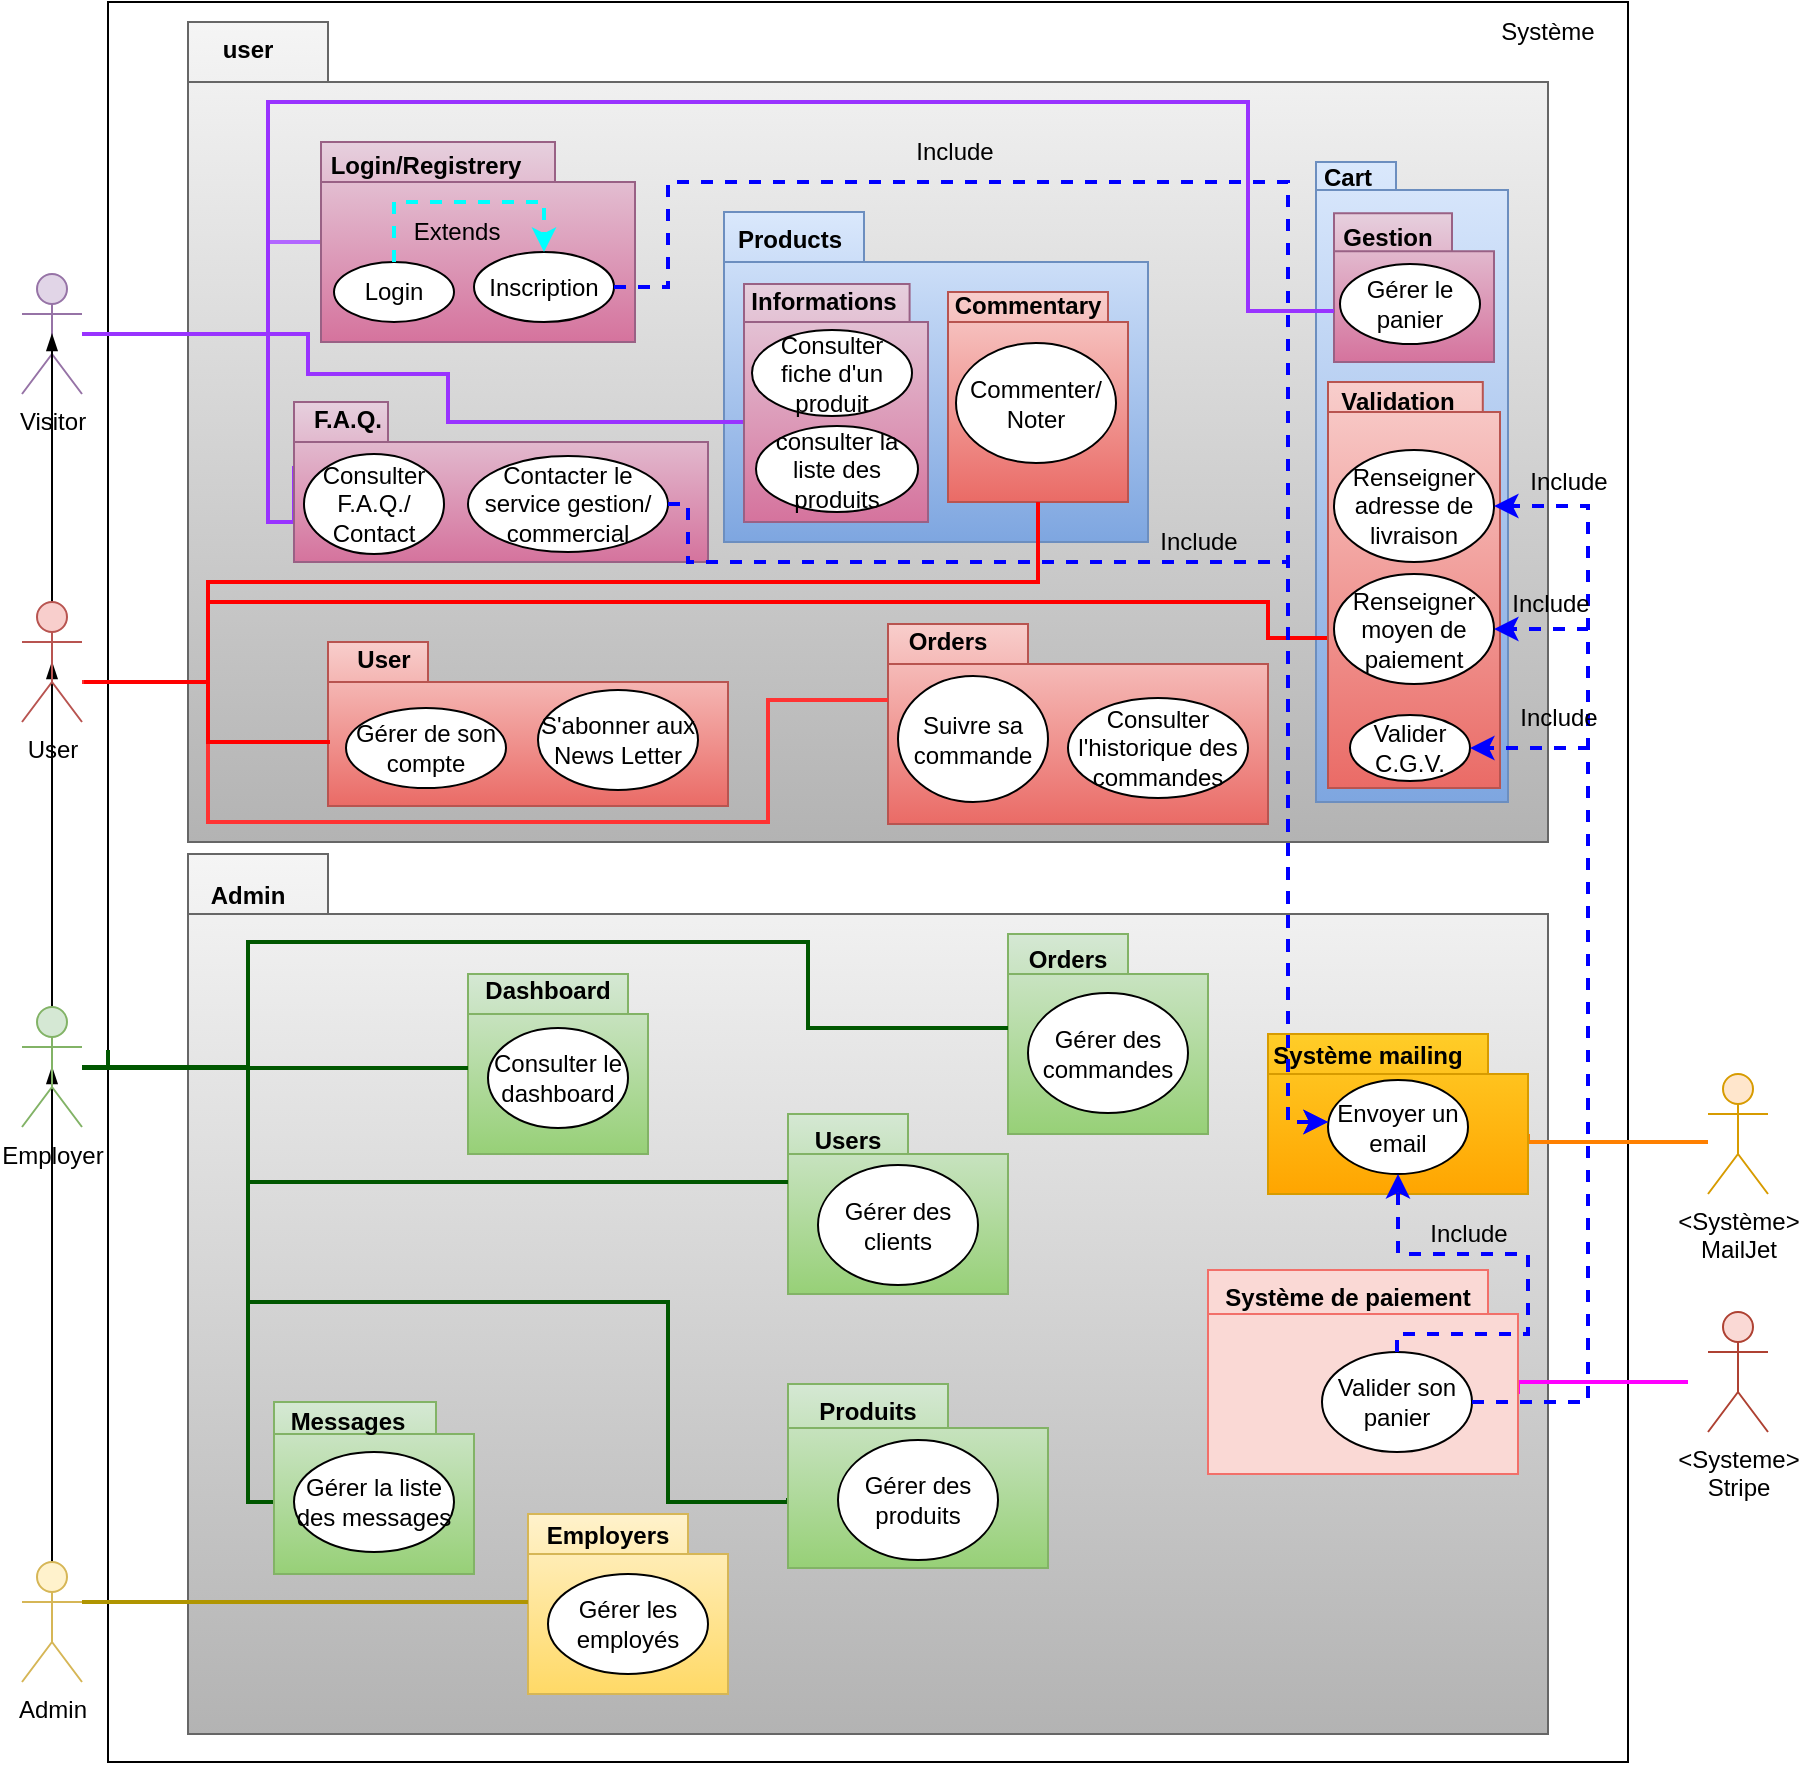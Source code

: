 <mxfile version="17.5.0" type="github">
  <diagram id="VjBEVc5tbbLQuuk-jeCd" name="Page-1">
    <mxGraphModel dx="1490" dy="2178" grid="1" gridSize="10" guides="1" tooltips="1" connect="1" arrows="1" fold="1" page="1" pageScale="1" pageWidth="1169" pageHeight="1654" math="0" shadow="0">
      <root>
        <mxCell id="0" />
        <mxCell id="1" parent="0" />
        <mxCell id="GgiNF_mnxroYL-VHbU-X-1" value="" style="rounded=0;whiteSpace=wrap;html=1;" vertex="1" parent="1">
          <mxGeometry x="140" y="-100" width="760" height="880" as="geometry" />
        </mxCell>
        <mxCell id="GgiNF_mnxroYL-VHbU-X-2" value="" style="shape=folder;fontStyle=1;spacingTop=10;tabWidth=70;tabHeight=30;tabPosition=left;html=1;fillColor=#f5f5f5;gradientColor=#b3b3b3;strokeColor=#666666;" vertex="1" parent="1">
          <mxGeometry x="180" y="326" width="680" height="440" as="geometry" />
        </mxCell>
        <mxCell id="GgiNF_mnxroYL-VHbU-X-3" value="" style="shape=folder;fontStyle=1;spacingTop=10;tabWidth=70;tabHeight=30;tabPosition=left;html=1;fillColor=#f5f5f5;strokeColor=#666666;gradientColor=#b3b3b3;" vertex="1" parent="1">
          <mxGeometry x="180" y="-90" width="680" height="410" as="geometry" />
        </mxCell>
        <mxCell id="GgiNF_mnxroYL-VHbU-X-4" value="" style="shape=folder;fontStyle=1;spacingTop=10;tabWidth=70;tabHeight=25;tabPosition=left;html=1;fillColor=#dae8fc;gradientColor=#7ea6e0;strokeColor=#6c8ebf;" vertex="1" parent="1">
          <mxGeometry x="448" y="5" width="212" height="165" as="geometry" />
        </mxCell>
        <mxCell id="GgiNF_mnxroYL-VHbU-X-5" value="" style="shape=folder;fontStyle=1;spacingTop=10;tabWidth=50;tabHeight=20;tabPosition=left;html=1;fillColor=#f8cecc;gradientColor=#ea6b66;strokeColor=#b85450;" vertex="1" parent="1">
          <mxGeometry x="250" y="220" width="200" height="82" as="geometry" />
        </mxCell>
        <mxCell id="GgiNF_mnxroYL-VHbU-X-6" value="" style="shape=folder;fontStyle=1;spacingTop=10;tabWidth=40;tabHeight=14;tabPosition=left;html=1;fillColor=#dae8fc;gradientColor=#7ea6e0;strokeColor=#6c8ebf;" vertex="1" parent="1">
          <mxGeometry x="744" y="-20" width="96" height="320" as="geometry" />
        </mxCell>
        <mxCell id="GgiNF_mnxroYL-VHbU-X-7" value="" style="shape=folder;fontStyle=1;spacingTop=10;tabWidth=70;tabHeight=20;tabPosition=left;html=1;fillColor=#f8cecc;gradientColor=#ea6b66;strokeColor=#b85450;" vertex="1" parent="1">
          <mxGeometry x="530" y="211" width="190" height="100" as="geometry" />
        </mxCell>
        <mxCell id="GgiNF_mnxroYL-VHbU-X-9" value="" style="shape=folder;fontStyle=1;spacingTop=10;tabWidth=60;tabHeight=20;tabPosition=left;html=1;fillColor=#d5e8d4;gradientColor=#97d077;strokeColor=#82b366;" vertex="1" parent="1">
          <mxGeometry x="590" y="366" width="100" height="100" as="geometry" />
        </mxCell>
        <mxCell id="GgiNF_mnxroYL-VHbU-X-10" value="" style="shape=folder;fontStyle=1;spacingTop=10;tabWidth=80;tabHeight=20;tabPosition=left;html=1;fillColor=#fff2cc;gradientColor=#ffd966;strokeColor=#d6b656;" vertex="1" parent="1">
          <mxGeometry x="350" y="656" width="100" height="90" as="geometry" />
        </mxCell>
        <mxCell id="GgiNF_mnxroYL-VHbU-X-11" value="" style="shape=folder;fontStyle=1;spacingTop=10;tabWidth=60;tabHeight=20;tabPosition=left;html=1;fillColor=#d5e8d4;gradientColor=#97d077;strokeColor=#82b366;" vertex="1" parent="1">
          <mxGeometry x="480" y="456" width="110" height="90" as="geometry" />
        </mxCell>
        <mxCell id="GgiNF_mnxroYL-VHbU-X-12" style="edgeStyle=orthogonalEdgeStyle;rounded=0;orthogonalLoop=1;jettySize=auto;html=1;entryX=0.5;entryY=0.5;entryDx=0;entryDy=0;entryPerimeter=0;endArrow=blockThin;endFill=1;" edge="1" parent="1" source="GgiNF_mnxroYL-VHbU-X-30" target="GgiNF_mnxroYL-VHbU-X-24">
          <mxGeometry relative="1" as="geometry" />
        </mxCell>
        <mxCell id="GgiNF_mnxroYL-VHbU-X-13" style="edgeStyle=orthogonalEdgeStyle;rounded=0;orthogonalLoop=1;jettySize=auto;html=1;entryX=0.5;entryY=0.5;entryDx=0;entryDy=0;entryPerimeter=0;endArrow=blockThin;endFill=1;" edge="1" parent="1" source="GgiNF_mnxroYL-VHbU-X-15" target="GgiNF_mnxroYL-VHbU-X-30">
          <mxGeometry relative="1" as="geometry" />
        </mxCell>
        <mxCell id="GgiNF_mnxroYL-VHbU-X-14" style="edgeStyle=orthogonalEdgeStyle;rounded=0;orthogonalLoop=1;jettySize=auto;html=1;exitX=1;exitY=0.333;exitDx=0;exitDy=0;exitPerimeter=0;endArrow=none;endFill=0;fillColor=#e3c800;strokeColor=#B09500;strokeWidth=2;" edge="1" parent="1" source="GgiNF_mnxroYL-VHbU-X-15">
          <mxGeometry relative="1" as="geometry">
            <Array as="points">
              <mxPoint x="350" y="700" />
            </Array>
            <mxPoint x="350" y="700" as="targetPoint" />
          </mxGeometry>
        </mxCell>
        <mxCell id="GgiNF_mnxroYL-VHbU-X-15" value="Admin" style="shape=umlActor;verticalLabelPosition=bottom;verticalAlign=top;html=1;outlineConnect=0;fillColor=#fff2cc;strokeColor=#d6b656;" vertex="1" parent="1">
          <mxGeometry x="97" y="680" width="30" height="60" as="geometry" />
        </mxCell>
        <mxCell id="GgiNF_mnxroYL-VHbU-X-16" style="edgeStyle=orthogonalEdgeStyle;rounded=0;orthogonalLoop=1;jettySize=auto;html=1;entryX=0.009;entryY=0.645;entryDx=0;entryDy=0;entryPerimeter=0;endArrow=none;endFill=0;strokeWidth=2;strokeColor=#FF0000;" edge="1" parent="1" target="GgiNF_mnxroYL-VHbU-X-104">
          <mxGeometry relative="1" as="geometry">
            <Array as="points">
              <mxPoint x="190" y="240" />
              <mxPoint x="190" y="200" />
              <mxPoint x="720" y="200" />
              <mxPoint x="720" y="218" />
              <mxPoint x="751" y="218" />
            </Array>
            <mxPoint x="140" y="240" as="sourcePoint" />
          </mxGeometry>
        </mxCell>
        <mxCell id="GgiNF_mnxroYL-VHbU-X-17" style="edgeStyle=orthogonalEdgeStyle;rounded=0;orthogonalLoop=1;jettySize=auto;html=1;endArrow=none;endFill=0;entryX=0;entryY=0;entryDx=0;entryDy=69;entryPerimeter=0;strokeWidth=2;strokeColor=#9933FF;" edge="1" parent="1" target="GgiNF_mnxroYL-VHbU-X-94">
          <mxGeometry relative="1" as="geometry">
            <mxPoint x="130" y="66" as="sourcePoint" />
            <mxPoint x="680" y="48" as="targetPoint" />
            <Array as="points">
              <mxPoint x="240" y="66" />
              <mxPoint x="240" y="86" />
              <mxPoint x="310" y="86" />
              <mxPoint x="310" y="110" />
            </Array>
          </mxGeometry>
        </mxCell>
        <mxCell id="GgiNF_mnxroYL-VHbU-X-18" style="edgeStyle=orthogonalEdgeStyle;rounded=0;orthogonalLoop=1;jettySize=auto;html=1;endArrow=none;endFill=0;strokeWidth=2;strokeColor=#B266FF;" edge="1" parent="1" source="GgiNF_mnxroYL-VHbU-X-20">
          <mxGeometry relative="1" as="geometry">
            <Array as="points">
              <mxPoint x="220" y="66" />
              <mxPoint x="220" y="20" />
            </Array>
            <mxPoint x="310" y="20" as="targetPoint" />
          </mxGeometry>
        </mxCell>
        <mxCell id="GgiNF_mnxroYL-VHbU-X-19" style="edgeStyle=orthogonalEdgeStyle;rounded=0;orthogonalLoop=1;jettySize=auto;html=1;entryX=0;entryY=0;entryDx=0;entryDy=32;entryPerimeter=0;endArrow=none;endFill=0;strokeWidth=2;strokeColor=#9933FF;" edge="1" parent="1" source="GgiNF_mnxroYL-VHbU-X-20" target="GgiNF_mnxroYL-VHbU-X-42">
          <mxGeometry relative="1" as="geometry">
            <Array as="points">
              <mxPoint x="220" y="66" />
              <mxPoint x="220" y="160" />
              <mxPoint x="233" y="160" />
            </Array>
          </mxGeometry>
        </mxCell>
        <mxCell id="GgiNF_mnxroYL-VHbU-X-20" value="Visitor" style="shape=umlActor;verticalLabelPosition=bottom;verticalAlign=top;html=1;outlineConnect=0;fillColor=#e1d5e7;strokeColor=#9673a6;" vertex="1" parent="1">
          <mxGeometry x="97" y="36" width="30" height="60" as="geometry" />
        </mxCell>
        <mxCell id="GgiNF_mnxroYL-VHbU-X-21" style="edgeStyle=orthogonalEdgeStyle;rounded=0;orthogonalLoop=1;jettySize=auto;html=1;entryX=0.5;entryY=0.5;entryDx=0;entryDy=0;entryPerimeter=0;endArrow=blockThin;endFill=1;" edge="1" parent="1" source="GgiNF_mnxroYL-VHbU-X-24" target="GgiNF_mnxroYL-VHbU-X-20">
          <mxGeometry relative="1" as="geometry" />
        </mxCell>
        <mxCell id="GgiNF_mnxroYL-VHbU-X-22" style="edgeStyle=orthogonalEdgeStyle;rounded=0;orthogonalLoop=1;jettySize=auto;html=1;endArrow=none;endFill=0;strokeWidth=2;strokeColor=#FF3333;" edge="1" parent="1" source="GgiNF_mnxroYL-VHbU-X-24">
          <mxGeometry relative="1" as="geometry">
            <Array as="points">
              <mxPoint x="190" y="240" />
              <mxPoint x="190" y="310" />
              <mxPoint x="470" y="310" />
              <mxPoint x="470" y="249" />
            </Array>
            <mxPoint x="530" y="249" as="targetPoint" />
          </mxGeometry>
        </mxCell>
        <mxCell id="GgiNF_mnxroYL-VHbU-X-23" style="edgeStyle=orthogonalEdgeStyle;rounded=0;orthogonalLoop=1;jettySize=auto;html=1;strokeWidth=2;endArrow=none;endFill=0;strokeColor=#FF0000;" edge="1" parent="1">
          <mxGeometry relative="1" as="geometry">
            <Array as="points">
              <mxPoint x="190" y="240" />
              <mxPoint x="190" y="270" />
              <mxPoint x="251" y="270" />
            </Array>
            <mxPoint x="128" y="240" as="sourcePoint" />
            <mxPoint x="251" y="270" as="targetPoint" />
          </mxGeometry>
        </mxCell>
        <mxCell id="GgiNF_mnxroYL-VHbU-X-24" value="User" style="shape=umlActor;verticalLabelPosition=bottom;verticalAlign=top;html=1;outlineConnect=0;fillColor=#f8cecc;strokeColor=#b85450;" vertex="1" parent="1">
          <mxGeometry x="97" y="200" width="30" height="60" as="geometry" />
        </mxCell>
        <mxCell id="GgiNF_mnxroYL-VHbU-X-25" style="edgeStyle=orthogonalEdgeStyle;rounded=0;orthogonalLoop=1;jettySize=auto;html=1;entryX=0;entryY=0;entryDx=0;entryDy=47;entryPerimeter=0;endArrow=none;endFill=0;fillColor=#008a00;strokeColor=#005700;strokeWidth=2;" edge="1" parent="1" source="GgiNF_mnxroYL-VHbU-X-30" target="GgiNF_mnxroYL-VHbU-X-9">
          <mxGeometry relative="1" as="geometry">
            <Array as="points">
              <mxPoint x="210" y="433" />
              <mxPoint x="210" y="370" />
              <mxPoint x="490" y="370" />
              <mxPoint x="490" y="413" />
            </Array>
          </mxGeometry>
        </mxCell>
        <mxCell id="GgiNF_mnxroYL-VHbU-X-26" style="edgeStyle=orthogonalEdgeStyle;rounded=0;orthogonalLoop=1;jettySize=auto;html=1;endArrow=none;endFill=0;strokeWidth=2;fillColor=#008a00;strokeColor=#005700;" edge="1" parent="1">
          <mxGeometry relative="1" as="geometry">
            <Array as="points">
              <mxPoint x="210" y="433" />
              <mxPoint x="210" y="490" />
              <mxPoint x="480" y="490" />
            </Array>
            <mxPoint x="127" y="433" as="sourcePoint" />
            <mxPoint x="480" y="490" as="targetPoint" />
          </mxGeometry>
        </mxCell>
        <mxCell id="GgiNF_mnxroYL-VHbU-X-28" style="edgeStyle=orthogonalEdgeStyle;rounded=0;orthogonalLoop=1;jettySize=auto;html=1;entryX=0;entryY=0;entryDx=0;entryDy=57;entryPerimeter=0;endArrow=none;endFill=0;fillColor=#008a00;strokeColor=#005700;strokeWidth=2;" edge="1" parent="1" target="GgiNF_mnxroYL-VHbU-X-31">
          <mxGeometry relative="1" as="geometry">
            <mxPoint x="140" y="434" as="sourcePoint" />
            <Array as="points">
              <mxPoint x="140" y="433" />
              <mxPoint x="210" y="433" />
              <mxPoint x="210" y="550" />
              <mxPoint x="420" y="550" />
              <mxPoint x="420" y="650" />
              <mxPoint x="480" y="650" />
            </Array>
            <mxPoint x="480" y="607" as="targetPoint" />
          </mxGeometry>
        </mxCell>
        <mxCell id="GgiNF_mnxroYL-VHbU-X-29" style="edgeStyle=orthogonalEdgeStyle;rounded=0;orthogonalLoop=1;jettySize=auto;html=1;entryX=0;entryY=0;entryDx=0;entryDy=51;entryPerimeter=0;endArrow=none;endFill=0;strokeWidth=2;fillColor=#008a00;strokeColor=#005700;" edge="1" parent="1" target="GgiNF_mnxroYL-VHbU-X-43">
          <mxGeometry relative="1" as="geometry">
            <Array as="points">
              <mxPoint x="140" y="433" />
              <mxPoint x="210" y="433" />
              <mxPoint x="210" y="650" />
            </Array>
            <mxPoint x="140" y="424" as="sourcePoint" />
            <mxPoint x="223" y="616" as="targetPoint" />
          </mxGeometry>
        </mxCell>
        <mxCell id="GgiNF_mnxroYL-VHbU-X-30" value="Employer" style="shape=umlActor;verticalLabelPosition=bottom;verticalAlign=top;html=1;outlineConnect=0;fillColor=#d5e8d4;strokeColor=#82b366;" vertex="1" parent="1">
          <mxGeometry x="97" y="402.5" width="30" height="60" as="geometry" />
        </mxCell>
        <mxCell id="GgiNF_mnxroYL-VHbU-X-31" value="" style="shape=folder;fontStyle=1;spacingTop=10;tabWidth=80;tabHeight=22;tabPosition=left;html=1;fillColor=#d5e8d4;gradientColor=#97d077;strokeColor=#82b366;" vertex="1" parent="1">
          <mxGeometry x="480" y="591" width="130" height="92" as="geometry" />
        </mxCell>
        <mxCell id="GgiNF_mnxroYL-VHbU-X-32" value="" style="shape=folder;fontStyle=1;spacingTop=10;tabWidth=117;tabHeight=20;tabPosition=left;html=1;fillColor=#e6d0de;gradientColor=#d5739d;strokeColor=#996185;" vertex="1" parent="1">
          <mxGeometry x="246.5" y="-30" width="157" height="100" as="geometry" />
        </mxCell>
        <mxCell id="GgiNF_mnxroYL-VHbU-X-33" style="edgeStyle=orthogonalEdgeStyle;rounded=0;orthogonalLoop=1;jettySize=auto;html=1;entryX=0;entryY=0;entryDx=155;entryDy=62;endArrow=none;endFill=0;strokeWidth=2;entryPerimeter=0;fillColor=#d80073;strokeColor=#FF00FF;" edge="1" parent="1" target="GgiNF_mnxroYL-VHbU-X-37">
          <mxGeometry relative="1" as="geometry">
            <mxPoint x="930" y="590" as="sourcePoint" />
            <Array as="points">
              <mxPoint x="845" y="590" />
            </Array>
          </mxGeometry>
        </mxCell>
        <mxCell id="GgiNF_mnxroYL-VHbU-X-34" value="&amp;lt;Systeme&amp;gt;&lt;br&gt;Stripe" style="shape=umlActor;verticalLabelPosition=bottom;verticalAlign=top;html=1;outlineConnect=0;fillColor=#fad9d5;strokeColor=#ae4132;" vertex="1" parent="1">
          <mxGeometry x="940" y="555" width="30" height="60" as="geometry" />
        </mxCell>
        <mxCell id="GgiNF_mnxroYL-VHbU-X-35" style="edgeStyle=orthogonalEdgeStyle;rounded=0;orthogonalLoop=1;jettySize=auto;html=1;entryX=0;entryY=0;entryDx=130;entryDy=50;entryPerimeter=0;endArrow=none;endFill=0;strokeWidth=2;strokeColor=#FF8000;" edge="1" parent="1" source="GgiNF_mnxroYL-VHbU-X-36" target="GgiNF_mnxroYL-VHbU-X-38">
          <mxGeometry relative="1" as="geometry">
            <Array as="points">
              <mxPoint x="850" y="470" />
            </Array>
          </mxGeometry>
        </mxCell>
        <mxCell id="GgiNF_mnxroYL-VHbU-X-36" value="&amp;lt;Système&amp;gt;&lt;br&gt;MailJet" style="shape=umlActor;verticalLabelPosition=bottom;verticalAlign=top;html=1;outlineConnect=0;fillColor=#ffe6cc;strokeColor=#d79b00;" vertex="1" parent="1">
          <mxGeometry x="940" y="436" width="30" height="60" as="geometry" />
        </mxCell>
        <mxCell id="GgiNF_mnxroYL-VHbU-X-37" value="" style="shape=folder;fontStyle=1;spacingTop=10;tabWidth=140;tabHeight=22;tabPosition=left;html=1;fillColor=#fad9d5;strokeColor=#F26F69;" vertex="1" parent="1">
          <mxGeometry x="690" y="534" width="155" height="102" as="geometry" />
        </mxCell>
        <mxCell id="GgiNF_mnxroYL-VHbU-X-38" value="" style="shape=folder;fontStyle=1;spacingTop=10;tabWidth=110;tabHeight=20;tabPosition=left;html=1;fillColor=#ffcd28;gradientColor=#ffa500;strokeColor=#d79b00;" vertex="1" parent="1">
          <mxGeometry x="720" y="416" width="130" height="80" as="geometry" />
        </mxCell>
        <mxCell id="GgiNF_mnxroYL-VHbU-X-39" value="user" style="text;align=center;fontStyle=1;verticalAlign=middle;spacingLeft=3;spacingRight=3;strokeColor=none;rotatable=0;points=[[0,0.5],[1,0.5]];portConstraint=eastwest;" vertex="1" parent="1">
          <mxGeometry x="170" y="-90" width="80" height="26" as="geometry" />
        </mxCell>
        <mxCell id="GgiNF_mnxroYL-VHbU-X-40" value="Admin" style="text;align=center;fontStyle=1;verticalAlign=middle;spacingLeft=3;spacingRight=3;strokeColor=none;rotatable=0;points=[[0,0.5],[1,0.5]];portConstraint=eastwest;" vertex="1" parent="1">
          <mxGeometry x="170" y="333" width="80" height="26" as="geometry" />
        </mxCell>
        <mxCell id="GgiNF_mnxroYL-VHbU-X-41" value="Système" style="text;html=1;strokeColor=none;fillColor=none;align=center;verticalAlign=middle;whiteSpace=wrap;rounded=0;" vertex="1" parent="1">
          <mxGeometry x="830" y="-100" width="60" height="30" as="geometry" />
        </mxCell>
        <mxCell id="GgiNF_mnxroYL-VHbU-X-42" value="" style="shape=folder;fontStyle=1;spacingTop=10;tabWidth=47;tabHeight=20;tabPosition=left;html=1;fillColor=#e6d0de;gradientColor=#d5739d;strokeColor=#996185;" vertex="1" parent="1">
          <mxGeometry x="233" y="100" width="207" height="80" as="geometry" />
        </mxCell>
        <mxCell id="GgiNF_mnxroYL-VHbU-X-43" value="" style="shape=folder;fontStyle=1;spacingTop=10;tabWidth=81;tabHeight=16;tabPosition=left;html=1;fillColor=#d5e8d4;gradientColor=#97d077;strokeColor=#82b366;" vertex="1" parent="1">
          <mxGeometry x="223" y="600" width="100" height="86" as="geometry" />
        </mxCell>
        <mxCell id="GgiNF_mnxroYL-VHbU-X-45" value="Système de paiement" style="text;align=center;fontStyle=1;verticalAlign=middle;spacingLeft=3;spacingRight=3;strokeColor=none;rotatable=0;points=[[0,0.5],[1,0.5]];portConstraint=eastwest;" vertex="1" parent="1">
          <mxGeometry x="720" y="534" width="80" height="26" as="geometry" />
        </mxCell>
        <mxCell id="GgiNF_mnxroYL-VHbU-X-47" value="Valider son panier" style="ellipse;whiteSpace=wrap;html=1;" vertex="1" parent="1">
          <mxGeometry x="747" y="575" width="75" height="50" as="geometry" />
        </mxCell>
        <mxCell id="GgiNF_mnxroYL-VHbU-X-48" value="Envoyer un email" style="ellipse;whiteSpace=wrap;html=1;" vertex="1" parent="1">
          <mxGeometry x="750" y="439" width="70" height="47" as="geometry" />
        </mxCell>
        <mxCell id="GgiNF_mnxroYL-VHbU-X-49" value="Système mailing" style="text;align=center;fontStyle=1;verticalAlign=middle;spacingLeft=3;spacingRight=3;strokeColor=none;rotatable=0;points=[[0,0.5],[1,0.5]];portConstraint=eastwest;" vertex="1" parent="1">
          <mxGeometry x="730" y="413" width="80" height="26" as="geometry" />
        </mxCell>
        <mxCell id="GgiNF_mnxroYL-VHbU-X-50" value="" style="edgeStyle=orthogonalEdgeStyle;rounded=0;orthogonalLoop=1;jettySize=auto;html=1;dashed=1;endArrow=classic;endFill=1;endSize=6;strokeColor=#0000FF;strokeWidth=2;exitX=0.5;exitY=0;exitDx=0;exitDy=0;entryX=0.5;entryY=1;entryDx=0;entryDy=0;" edge="1" parent="1" source="GgiNF_mnxroYL-VHbU-X-47" target="GgiNF_mnxroYL-VHbU-X-48">
          <mxGeometry relative="1" as="geometry">
            <Array as="points">
              <mxPoint x="785" y="566" />
              <mxPoint x="850" y="566" />
              <mxPoint x="850" y="526" />
              <mxPoint x="785" y="526" />
            </Array>
            <mxPoint x="740" y="537.5" as="sourcePoint" />
            <mxPoint x="840" y="436" as="targetPoint" />
          </mxGeometry>
        </mxCell>
        <mxCell id="GgiNF_mnxroYL-VHbU-X-51" value="Include" style="text;html=1;align=center;verticalAlign=middle;resizable=0;points=[];autosize=1;strokeColor=none;fillColor=none;" vertex="1" parent="1">
          <mxGeometry x="795" y="506" width="50" height="20" as="geometry" />
        </mxCell>
        <mxCell id="GgiNF_mnxroYL-VHbU-X-52" value="Gérer les employés" style="ellipse;whiteSpace=wrap;html=1;" vertex="1" parent="1">
          <mxGeometry x="360" y="686" width="80" height="50" as="geometry" />
        </mxCell>
        <mxCell id="GgiNF_mnxroYL-VHbU-X-53" value="Employers" style="text;align=center;fontStyle=1;verticalAlign=middle;spacingLeft=3;spacingRight=3;strokeColor=none;rotatable=0;points=[[0,0.5],[1,0.5]];portConstraint=eastwest;" vertex="1" parent="1">
          <mxGeometry x="350" y="653" width="80" height="26" as="geometry" />
        </mxCell>
        <mxCell id="GgiNF_mnxroYL-VHbU-X-55" value="Gérer la liste des messages" style="ellipse;whiteSpace=wrap;html=1;" vertex="1" parent="1">
          <mxGeometry x="233" y="625" width="80" height="50" as="geometry" />
        </mxCell>
        <mxCell id="GgiNF_mnxroYL-VHbU-X-56" value="Messages" style="text;align=center;fontStyle=1;verticalAlign=middle;spacingLeft=3;spacingRight=3;strokeColor=none;rotatable=0;points=[[0,0.5],[1,0.5]];portConstraint=eastwest;" vertex="1" parent="1">
          <mxGeometry x="220" y="596" width="80" height="26" as="geometry" />
        </mxCell>
        <mxCell id="GgiNF_mnxroYL-VHbU-X-58" value="" style="shape=folder;fontStyle=1;spacingTop=10;tabWidth=80;tabHeight=20;tabPosition=left;html=1;fillColor=#d5e8d4;gradientColor=#97d077;strokeColor=#82b366;" vertex="1" parent="1">
          <mxGeometry x="320" y="386" width="90" height="90" as="geometry" />
        </mxCell>
        <mxCell id="GgiNF_mnxroYL-VHbU-X-59" style="edgeStyle=orthogonalEdgeStyle;rounded=0;orthogonalLoop=1;jettySize=auto;html=1;endArrow=none;endFill=0;strokeWidth=2;fillColor=#008a00;strokeColor=#005700;" edge="1" parent="1">
          <mxGeometry relative="1" as="geometry">
            <Array as="points">
              <mxPoint x="320" y="433" />
            </Array>
            <mxPoint x="140" y="433" as="sourcePoint" />
            <mxPoint x="320" y="433" as="targetPoint" />
          </mxGeometry>
        </mxCell>
        <mxCell id="GgiNF_mnxroYL-VHbU-X-60" value="Produits" style="text;align=center;fontStyle=1;verticalAlign=middle;spacingLeft=3;spacingRight=3;strokeColor=none;rotatable=0;points=[[0,0.5],[1,0.5]];portConstraint=eastwest;" vertex="1" parent="1">
          <mxGeometry x="480" y="591" width="80" height="26" as="geometry" />
        </mxCell>
        <mxCell id="GgiNF_mnxroYL-VHbU-X-61" value="Gérer des produits" style="ellipse;whiteSpace=wrap;html=1;" vertex="1" parent="1">
          <mxGeometry x="505" y="619" width="80" height="60" as="geometry" />
        </mxCell>
        <mxCell id="GgiNF_mnxroYL-VHbU-X-62" value="Users" style="text;align=center;fontStyle=1;verticalAlign=middle;spacingLeft=3;spacingRight=3;strokeColor=none;rotatable=0;points=[[0,0.5],[1,0.5]];portConstraint=eastwest;" vertex="1" parent="1">
          <mxGeometry x="470" y="455.5" width="80" height="26" as="geometry" />
        </mxCell>
        <mxCell id="GgiNF_mnxroYL-VHbU-X-63" value="Gérer des clients" style="ellipse;whiteSpace=wrap;html=1;" vertex="1" parent="1">
          <mxGeometry x="495" y="481.5" width="80" height="60" as="geometry" />
        </mxCell>
        <mxCell id="GgiNF_mnxroYL-VHbU-X-65" value="Dashboard" style="text;align=center;fontStyle=1;verticalAlign=middle;spacingLeft=3;spacingRight=3;strokeColor=none;rotatable=0;points=[[0,0.5],[1,0.5]];portConstraint=eastwest;" vertex="1" parent="1">
          <mxGeometry x="320" y="380.5" width="80" height="26" as="geometry" />
        </mxCell>
        <mxCell id="GgiNF_mnxroYL-VHbU-X-66" value="Consulter le dashboard" style="ellipse;whiteSpace=wrap;html=1;" vertex="1" parent="1">
          <mxGeometry x="330" y="413" width="70" height="50" as="geometry" />
        </mxCell>
        <mxCell id="GgiNF_mnxroYL-VHbU-X-67" value="Orders" style="text;align=center;fontStyle=1;verticalAlign=middle;spacingLeft=3;spacingRight=3;strokeColor=none;rotatable=0;points=[[0,0.5],[1,0.5]];portConstraint=eastwest;" vertex="1" parent="1">
          <mxGeometry x="580" y="365" width="80" height="26" as="geometry" />
        </mxCell>
        <mxCell id="GgiNF_mnxroYL-VHbU-X-70" value="Gérer des commandes" style="ellipse;whiteSpace=wrap;html=1;" vertex="1" parent="1">
          <mxGeometry x="600" y="395.5" width="80" height="60" as="geometry" />
        </mxCell>
        <mxCell id="GgiNF_mnxroYL-VHbU-X-71" value="User" style="text;align=center;fontStyle=1;verticalAlign=middle;spacingLeft=3;spacingRight=3;strokeColor=none;rotatable=0;points=[[0,0.5],[1,0.5]];portConstraint=eastwest;" vertex="1" parent="1">
          <mxGeometry x="243" y="215" width="70" height="26" as="geometry" />
        </mxCell>
        <mxCell id="GgiNF_mnxroYL-VHbU-X-72" value="S&#39;abonner aux News Letter" style="ellipse;whiteSpace=wrap;html=1;" vertex="1" parent="1">
          <mxGeometry x="355" y="244" width="80" height="50" as="geometry" />
        </mxCell>
        <mxCell id="GgiNF_mnxroYL-VHbU-X-73" value="Gérer de son compte" style="ellipse;whiteSpace=wrap;html=1;" vertex="1" parent="1">
          <mxGeometry x="259" y="253" width="80" height="40" as="geometry" />
        </mxCell>
        <mxCell id="GgiNF_mnxroYL-VHbU-X-75" value="Consulter l&#39;historique des commandes" style="ellipse;whiteSpace=wrap;html=1;" vertex="1" parent="1">
          <mxGeometry x="620" y="248" width="90" height="50" as="geometry" />
        </mxCell>
        <mxCell id="GgiNF_mnxroYL-VHbU-X-76" value="Suivre sa commande" style="ellipse;whiteSpace=wrap;html=1;" vertex="1" parent="1">
          <mxGeometry x="535" y="237" width="75" height="63" as="geometry" />
        </mxCell>
        <mxCell id="GgiNF_mnxroYL-VHbU-X-80" value="Orders" style="text;align=center;fontStyle=1;verticalAlign=middle;spacingLeft=3;spacingRight=3;strokeColor=none;rotatable=0;points=[[0,0.5],[1,0.5]];portConstraint=eastwest;" vertex="1" parent="1">
          <mxGeometry x="520" y="206" width="80" height="26" as="geometry" />
        </mxCell>
        <mxCell id="GgiNF_mnxroYL-VHbU-X-81" value="Login/Registrery" style="text;align=center;fontStyle=1;verticalAlign=middle;spacingLeft=3;spacingRight=3;strokeColor=none;rotatable=0;points=[[0,0.5],[1,0.5]];portConstraint=eastwest;" vertex="1" parent="1">
          <mxGeometry x="259" y="-32" width="80" height="26" as="geometry" />
        </mxCell>
        <mxCell id="GgiNF_mnxroYL-VHbU-X-82" value="F.A.Q." style="text;align=center;fontStyle=1;verticalAlign=middle;spacingLeft=3;spacingRight=3;strokeColor=none;rotatable=0;points=[[0,0.5],[1,0.5]];portConstraint=eastwest;" vertex="1" parent="1">
          <mxGeometry x="220" y="95" width="80" height="26" as="geometry" />
        </mxCell>
        <mxCell id="GgiNF_mnxroYL-VHbU-X-83" value="Consulter F.A.Q./ Contact" style="ellipse;whiteSpace=wrap;html=1;" vertex="1" parent="1">
          <mxGeometry x="238" y="126" width="70" height="50" as="geometry" />
        </mxCell>
        <mxCell id="GgiNF_mnxroYL-VHbU-X-84" value="Contacter le service gestion/ commercial" style="ellipse;whiteSpace=wrap;html=1;" vertex="1" parent="1">
          <mxGeometry x="320" y="127" width="100" height="48" as="geometry" />
        </mxCell>
        <mxCell id="GgiNF_mnxroYL-VHbU-X-86" value="Include" style="text;html=1;align=center;verticalAlign=middle;resizable=0;points=[];autosize=1;strokeColor=none;fillColor=none;" vertex="1" parent="1">
          <mxGeometry x="660" y="160" width="50" height="20" as="geometry" />
        </mxCell>
        <mxCell id="GgiNF_mnxroYL-VHbU-X-87" value="Login" style="ellipse;whiteSpace=wrap;html=1;" vertex="1" parent="1">
          <mxGeometry x="253" y="30" width="60" height="30" as="geometry" />
        </mxCell>
        <mxCell id="GgiNF_mnxroYL-VHbU-X-88" value="Inscription" style="ellipse;whiteSpace=wrap;html=1;" vertex="1" parent="1">
          <mxGeometry x="323" y="25" width="70" height="35" as="geometry" />
        </mxCell>
        <mxCell id="GgiNF_mnxroYL-VHbU-X-89" value="" style="edgeStyle=orthogonalEdgeStyle;rounded=0;orthogonalLoop=1;jettySize=auto;html=1;dashed=1;endArrow=classic;endFill=1;endSize=6;strokeColor=#00FFFF;strokeWidth=2;exitX=0.5;exitY=0;exitDx=0;exitDy=0;entryX=0.5;entryY=0;entryDx=0;entryDy=0;" edge="1" parent="1" source="GgiNF_mnxroYL-VHbU-X-87" target="GgiNF_mnxroYL-VHbU-X-88">
          <mxGeometry relative="1" as="geometry">
            <Array as="points">
              <mxPoint x="283" />
              <mxPoint x="358" />
            </Array>
            <mxPoint x="430" y="161" as="sourcePoint" />
            <mxPoint x="760" y="456.5" as="targetPoint" />
          </mxGeometry>
        </mxCell>
        <mxCell id="GgiNF_mnxroYL-VHbU-X-90" value="Extends" style="text;html=1;align=center;verticalAlign=middle;resizable=0;points=[];autosize=1;strokeColor=none;fillColor=none;" vertex="1" parent="1">
          <mxGeometry x="284" y="5" width="60" height="20" as="geometry" />
        </mxCell>
        <mxCell id="GgiNF_mnxroYL-VHbU-X-91" value="" style="edgeStyle=orthogonalEdgeStyle;rounded=0;orthogonalLoop=1;jettySize=auto;html=1;dashed=1;endArrow=classic;endFill=1;endSize=6;strokeColor=#0000FF;strokeWidth=2;exitX=1;exitY=0.5;exitDx=0;exitDy=0;" edge="1" parent="1" source="GgiNF_mnxroYL-VHbU-X-88">
          <mxGeometry relative="1" as="geometry">
            <Array as="points">
              <mxPoint x="420" y="43" />
              <mxPoint x="420" y="-10" />
              <mxPoint x="730" y="-10" />
              <mxPoint x="730" y="460" />
            </Array>
            <mxPoint x="430" y="161" as="sourcePoint" />
            <mxPoint x="750" y="460" as="targetPoint" />
          </mxGeometry>
        </mxCell>
        <mxCell id="GgiNF_mnxroYL-VHbU-X-92" value="Include" style="text;html=1;align=center;verticalAlign=middle;resizable=0;points=[];autosize=1;strokeColor=none;fillColor=none;" vertex="1" parent="1">
          <mxGeometry x="538" y="-35" width="50" height="20" as="geometry" />
        </mxCell>
        <mxCell id="GgiNF_mnxroYL-VHbU-X-94" value="" style="shape=folder;fontStyle=1;spacingTop=10;tabWidth=90;tabHeight=19;tabPosition=left;html=1;fillColor=#e6d0de;gradientColor=#d5739d;strokeColor=#996185;" vertex="1" parent="1">
          <mxGeometry x="458" y="41" width="92" height="119" as="geometry" />
        </mxCell>
        <mxCell id="GgiNF_mnxroYL-VHbU-X-95" value="" style="shape=folder;fontStyle=1;spacingTop=10;tabWidth=80;tabHeight=15;tabPosition=left;html=1;fillColor=#f8cecc;gradientColor=#ea6b66;strokeColor=#b85450;" vertex="1" parent="1">
          <mxGeometry x="560" y="45" width="90" height="105" as="geometry" />
        </mxCell>
        <mxCell id="GgiNF_mnxroYL-VHbU-X-96" value="Products" style="text;align=center;fontStyle=1;verticalAlign=middle;spacingLeft=3;spacingRight=3;strokeColor=none;rotatable=0;points=[[0,0.5],[1,0.5]];portConstraint=eastwest;" vertex="1" parent="1">
          <mxGeometry x="441" y="5" width="80" height="26" as="geometry" />
        </mxCell>
        <mxCell id="GgiNF_mnxroYL-VHbU-X-97" value="Commentary" style="text;align=center;fontStyle=1;verticalAlign=middle;spacingLeft=3;spacingRight=3;strokeColor=none;rotatable=0;points=[[0,0.5],[1,0.5]];portConstraint=eastwest;" vertex="1" parent="1">
          <mxGeometry x="560" y="38" width="80" height="26" as="geometry" />
        </mxCell>
        <mxCell id="GgiNF_mnxroYL-VHbU-X-98" value="Informations" style="text;align=center;fontStyle=1;verticalAlign=middle;spacingLeft=3;spacingRight=3;strokeColor=none;rotatable=0;points=[[0,0.5],[1,0.5]];portConstraint=eastwest;" vertex="1" parent="1">
          <mxGeometry x="458" y="36" width="80" height="26" as="geometry" />
        </mxCell>
        <mxCell id="GgiNF_mnxroYL-VHbU-X-99" value="Consulter fiche d&#39;un produit" style="ellipse;whiteSpace=wrap;html=1;" vertex="1" parent="1">
          <mxGeometry x="462" y="64" width="80" height="43" as="geometry" />
        </mxCell>
        <mxCell id="GgiNF_mnxroYL-VHbU-X-100" value="consulter la liste des produits" style="ellipse;whiteSpace=wrap;html=1;" vertex="1" parent="1">
          <mxGeometry x="464" y="112" width="81" height="43" as="geometry" />
        </mxCell>
        <mxCell id="GgiNF_mnxroYL-VHbU-X-85" value="" style="edgeStyle=orthogonalEdgeStyle;rounded=0;orthogonalLoop=1;jettySize=auto;html=1;dashed=1;endArrow=classic;endFill=1;endSize=6;strokeColor=#0000FF;strokeWidth=2;exitX=1;exitY=0.5;exitDx=0;exitDy=0;" edge="1" parent="1" source="GgiNF_mnxroYL-VHbU-X-84">
          <mxGeometry relative="1" as="geometry">
            <Array as="points">
              <mxPoint x="430" y="151" />
              <mxPoint x="430" y="180" />
              <mxPoint x="730" y="180" />
              <mxPoint x="730" y="460" />
            </Array>
            <mxPoint x="794.5" y="265" as="sourcePoint" />
            <mxPoint x="750" y="460" as="targetPoint" />
          </mxGeometry>
        </mxCell>
        <mxCell id="GgiNF_mnxroYL-VHbU-X-74" value="Commenter/ Noter" style="ellipse;whiteSpace=wrap;html=1;" vertex="1" parent="1">
          <mxGeometry x="564" y="70.5" width="80" height="60" as="geometry" />
        </mxCell>
        <mxCell id="GgiNF_mnxroYL-VHbU-X-101" style="edgeStyle=orthogonalEdgeStyle;rounded=0;orthogonalLoop=1;jettySize=auto;html=1;strokeWidth=2;endArrow=none;endFill=0;entryX=0.5;entryY=1;entryDx=0;entryDy=0;entryPerimeter=0;strokeColor=#FF0000;" edge="1" parent="1" target="GgiNF_mnxroYL-VHbU-X-95">
          <mxGeometry relative="1" as="geometry">
            <Array as="points">
              <mxPoint x="190" y="190" />
              <mxPoint x="605" y="190" />
            </Array>
            <mxPoint x="140" y="240" as="sourcePoint" />
            <mxPoint x="260" y="250" as="targetPoint" />
          </mxGeometry>
        </mxCell>
        <mxCell id="GgiNF_mnxroYL-VHbU-X-102" value="Cart" style="text;align=center;fontStyle=1;verticalAlign=middle;spacingLeft=3;spacingRight=3;strokeColor=none;rotatable=0;points=[[0,0.5],[1,0.5]];portConstraint=eastwest;" vertex="1" parent="1">
          <mxGeometry x="720" y="-26" width="80" height="26" as="geometry" />
        </mxCell>
        <mxCell id="GgiNF_mnxroYL-VHbU-X-103" value="" style="shape=folder;fontStyle=1;spacingTop=10;tabWidth=59;tabHeight=19;tabPosition=left;html=1;fillColor=#e6d0de;gradientColor=#d5739d;strokeColor=#996185;" vertex="1" parent="1">
          <mxGeometry x="753" y="5.63" width="80" height="74.37" as="geometry" />
        </mxCell>
        <mxCell id="GgiNF_mnxroYL-VHbU-X-104" value="" style="shape=folder;fontStyle=1;spacingTop=10;tabWidth=80;tabHeight=15;tabPosition=left;html=1;fillColor=#f8cecc;gradientColor=#ea6b66;strokeColor=#b85450;" vertex="1" parent="1">
          <mxGeometry x="750" y="90" width="86" height="203" as="geometry" />
        </mxCell>
        <mxCell id="GgiNF_mnxroYL-VHbU-X-105" value="Gestion" style="text;align=center;fontStyle=1;verticalAlign=middle;spacingLeft=3;spacingRight=3;strokeColor=none;rotatable=0;points=[[0,0.5],[1,0.5]];portConstraint=eastwest;" vertex="1" parent="1">
          <mxGeometry x="740" y="4" width="80" height="26" as="geometry" />
        </mxCell>
        <mxCell id="GgiNF_mnxroYL-VHbU-X-106" value="Gérer le panier" style="ellipse;whiteSpace=wrap;html=1;gradientColor=#ffffff;" vertex="1" parent="1">
          <mxGeometry x="756" y="31" width="70" height="40" as="geometry" />
        </mxCell>
        <mxCell id="GgiNF_mnxroYL-VHbU-X-107" style="edgeStyle=orthogonalEdgeStyle;rounded=0;orthogonalLoop=1;jettySize=auto;html=1;endArrow=none;endFill=0;entryX=0;entryY=0;entryDx=0;entryDy=48.875;entryPerimeter=0;strokeWidth=2;strokeColor=#9933FF;" edge="1" parent="1" target="GgiNF_mnxroYL-VHbU-X-103">
          <mxGeometry relative="1" as="geometry">
            <Array as="points">
              <mxPoint x="220" y="66" />
              <mxPoint x="220" y="-50" />
              <mxPoint x="710" y="-50" />
              <mxPoint x="710" y="55" />
            </Array>
            <mxPoint x="130" y="66" as="sourcePoint" />
            <mxPoint x="320" y="26" as="targetPoint" />
          </mxGeometry>
        </mxCell>
        <mxCell id="GgiNF_mnxroYL-VHbU-X-46" value="Validation" style="text;align=center;fontStyle=1;verticalAlign=middle;spacingLeft=3;spacingRight=3;strokeColor=none;rotatable=0;points=[[0,0.5],[1,0.5]];portConstraint=eastwest;" vertex="1" parent="1">
          <mxGeometry x="745" y="86" width="80" height="26" as="geometry" />
        </mxCell>
        <mxCell id="GgiNF_mnxroYL-VHbU-X-79" value="Renseigner adresse de livraison" style="ellipse;whiteSpace=wrap;html=1;" vertex="1" parent="1">
          <mxGeometry x="753" y="124" width="80" height="56" as="geometry" />
        </mxCell>
        <mxCell id="GgiNF_mnxroYL-VHbU-X-78" value="Renseigner moyen de paiement" style="ellipse;whiteSpace=wrap;html=1;" vertex="1" parent="1">
          <mxGeometry x="753" y="186" width="80" height="55" as="geometry" />
        </mxCell>
        <mxCell id="GgiNF_mnxroYL-VHbU-X-77" value="Valider C.G.V." style="ellipse;whiteSpace=wrap;html=1;" vertex="1" parent="1">
          <mxGeometry x="761" y="256.5" width="60" height="33" as="geometry" />
        </mxCell>
        <mxCell id="GgiNF_mnxroYL-VHbU-X-110" value="" style="edgeStyle=orthogonalEdgeStyle;rounded=0;orthogonalLoop=1;jettySize=auto;html=1;dashed=1;endArrow=classic;endFill=1;endSize=6;strokeColor=#0000FF;strokeWidth=2;exitX=1;exitY=0.5;exitDx=0;exitDy=0;entryX=1;entryY=0.5;entryDx=0;entryDy=0;" edge="1" parent="1" source="GgiNF_mnxroYL-VHbU-X-47" target="GgiNF_mnxroYL-VHbU-X-79">
          <mxGeometry relative="1" as="geometry">
            <Array as="points">
              <mxPoint x="880" y="600" />
              <mxPoint x="880" y="152" />
            </Array>
            <mxPoint x="950" y="365" as="sourcePoint" />
            <mxPoint x="950.5" y="276" as="targetPoint" />
          </mxGeometry>
        </mxCell>
        <mxCell id="GgiNF_mnxroYL-VHbU-X-111" value="" style="edgeStyle=orthogonalEdgeStyle;rounded=0;orthogonalLoop=1;jettySize=auto;html=1;dashed=1;endArrow=classic;endFill=1;endSize=6;strokeColor=#0000FF;strokeWidth=2;exitX=1;exitY=0.5;exitDx=0;exitDy=0;entryX=1;entryY=0.5;entryDx=0;entryDy=0;" edge="1" parent="1" source="GgiNF_mnxroYL-VHbU-X-47" target="GgiNF_mnxroYL-VHbU-X-78">
          <mxGeometry relative="1" as="geometry">
            <Array as="points">
              <mxPoint x="880" y="600" />
              <mxPoint x="880" y="214" />
            </Array>
            <mxPoint x="1050" y="534" as="sourcePoint" />
            <mxPoint x="1050.5" y="445" as="targetPoint" />
          </mxGeometry>
        </mxCell>
        <mxCell id="GgiNF_mnxroYL-VHbU-X-112" value="" style="edgeStyle=orthogonalEdgeStyle;rounded=0;orthogonalLoop=1;jettySize=auto;html=1;dashed=1;endArrow=classic;endFill=1;endSize=6;strokeColor=#0000FF;strokeWidth=2;exitX=1;exitY=0.5;exitDx=0;exitDy=0;entryX=1;entryY=0.5;entryDx=0;entryDy=0;" edge="1" parent="1" source="GgiNF_mnxroYL-VHbU-X-47" target="GgiNF_mnxroYL-VHbU-X-77">
          <mxGeometry relative="1" as="geometry">
            <Array as="points">
              <mxPoint x="880" y="600" />
              <mxPoint x="880" y="273" />
            </Array>
            <mxPoint x="1020" y="585" as="sourcePoint" />
            <mxPoint x="1020.5" y="496" as="targetPoint" />
          </mxGeometry>
        </mxCell>
        <mxCell id="GgiNF_mnxroYL-VHbU-X-113" value="Include" style="text;html=1;align=center;verticalAlign=middle;resizable=0;points=[];autosize=1;strokeColor=none;fillColor=none;" vertex="1" parent="1">
          <mxGeometry x="845" y="130" width="50" height="20" as="geometry" />
        </mxCell>
        <mxCell id="GgiNF_mnxroYL-VHbU-X-114" value="Include" style="text;html=1;align=center;verticalAlign=middle;resizable=0;points=[];autosize=1;strokeColor=none;fillColor=none;" vertex="1" parent="1">
          <mxGeometry x="836" y="191" width="50" height="20" as="geometry" />
        </mxCell>
        <mxCell id="GgiNF_mnxroYL-VHbU-X-115" value="Include" style="text;html=1;align=center;verticalAlign=middle;resizable=0;points=[];autosize=1;strokeColor=none;fillColor=none;" vertex="1" parent="1">
          <mxGeometry x="840" y="248" width="50" height="20" as="geometry" />
        </mxCell>
      </root>
    </mxGraphModel>
  </diagram>
</mxfile>
